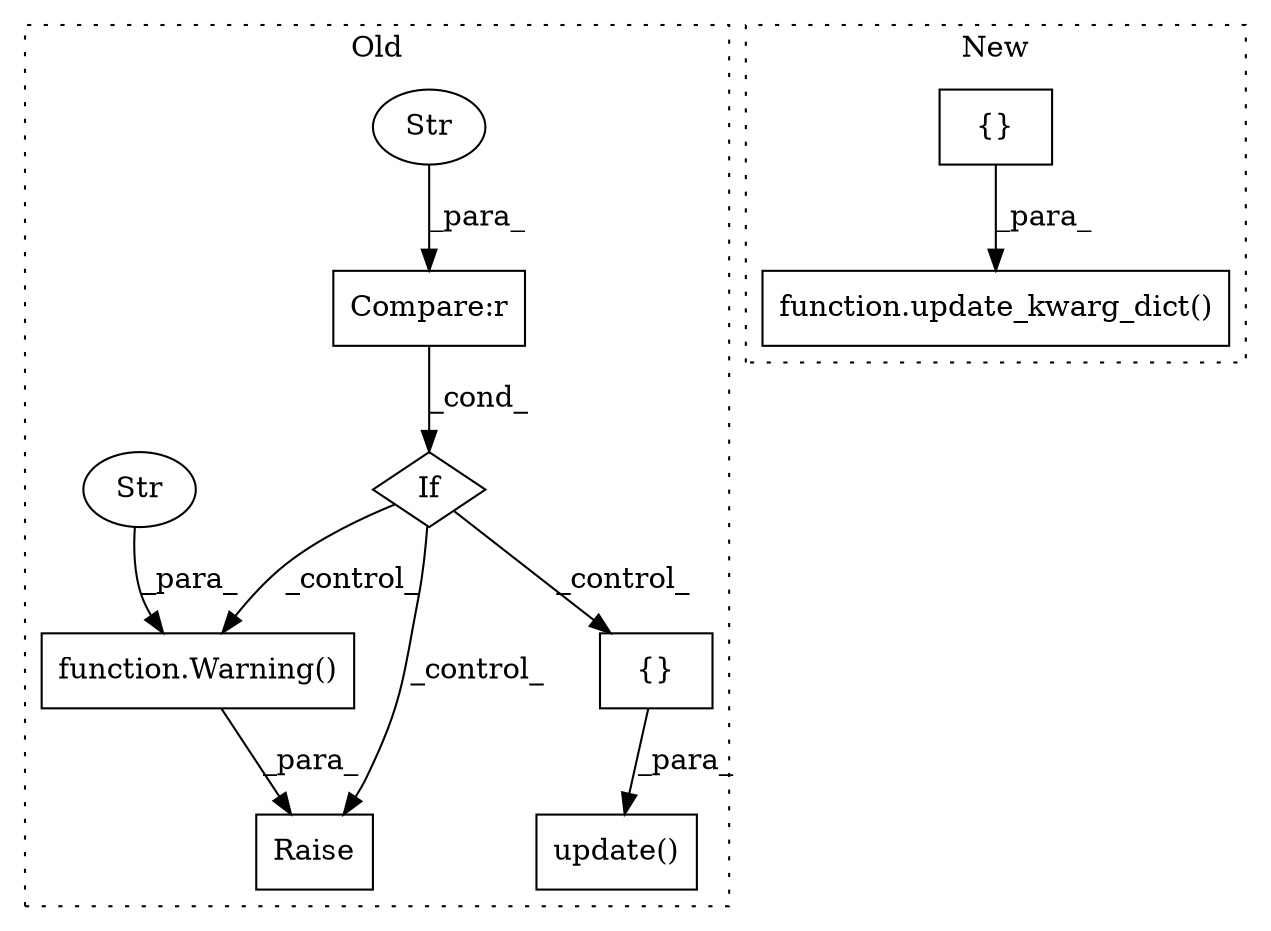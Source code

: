 digraph G {
subgraph cluster0 {
1 [label="Raise" a="91" s="9761" l="6" shape="box"];
3 [label="If" a="96" s="9704" l="3" shape="diamond"];
4 [label="Compare:r" a="40" s="9707" l="40" shape="box"];
5 [label="Str" a="66" s="9707" l="6" shape="ellipse"];
6 [label="function.Warning()" a="75" s="9767,9937" l="25,1" shape="box"];
7 [label="Str" a="66" s="9792" l="145" shape="ellipse"];
8 [label="{}" a="95" s="9985,10012" l="1,1" shape="box"];
10 [label="update()" a="75" s="9947,10013" l="38,1" shape="box"];
label = "Old";
style="dotted";
}
subgraph cluster1 {
2 [label="function.update_kwarg_dict()" a="75" s="10771,10934" l="18,1" shape="box"];
9 [label="{}" a="95" s="10890,10917" l="1,1" shape="box"];
label = "New";
style="dotted";
}
3 -> 6 [label="_control_"];
3 -> 1 [label="_control_"];
3 -> 8 [label="_control_"];
4 -> 3 [label="_cond_"];
5 -> 4 [label="_para_"];
6 -> 1 [label="_para_"];
7 -> 6 [label="_para_"];
8 -> 10 [label="_para_"];
9 -> 2 [label="_para_"];
}
